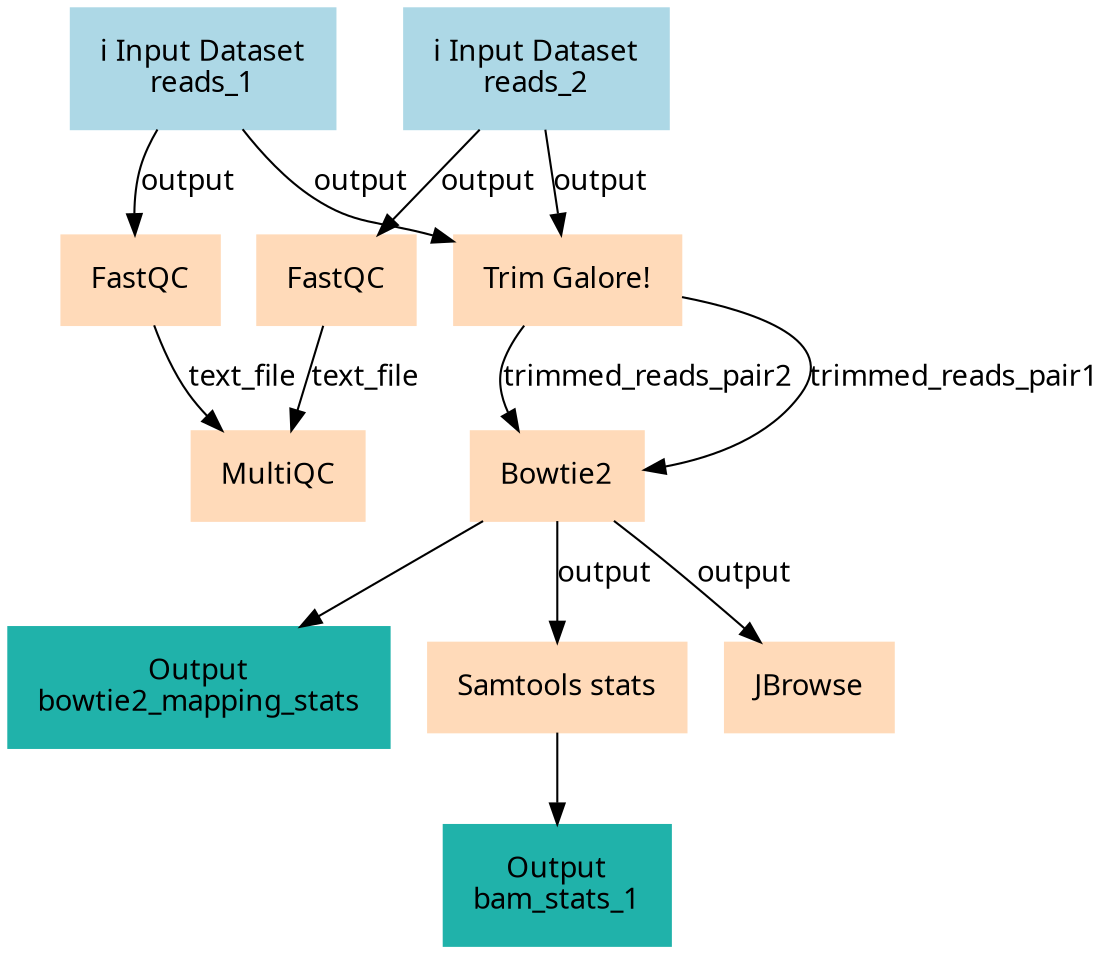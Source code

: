digraph main {
  node [fontname="Atkinson Hyperlegible", shape=box, color=white,style=filled,color=peachpuff,margin="0.2,0.2"];
  edge [fontname="Atkinson Hyperlegible"];
  0[color=lightblue,label="ℹ️ Input Dataset\nreads_1"]
  1[color=lightblue,label="ℹ️ Input Dataset\nreads_2"]
  2[label="FastQC"]
  0 -> 2 [label="output"]
  3[label="FastQC"]
  1 -> 3 [label="output"]
  4[label="Trim Galore!"]
  0 -> 4 [label="output"]
  1 -> 4 [label="output"]
  5[label="MultiQC"]
  3 -> 5 [label="text_file"]
  2 -> 5 [label="text_file"]
  6[label="Bowtie2"]
  4 -> 6 [label="trimmed_reads_pair1"]
  4 -> 6 [label="trimmed_reads_pair2"]
  kcb22563afece4b639d85ff5817edb5c3[color=lightseagreen,label="Output\nbowtie2_mapping_stats"]
  6 -> kcb22563afece4b639d85ff5817edb5c3
  7[label="Samtools stats"]
  6 -> 7 [label="output"]
  k490620d4f0834999bb3373a2a1f736b4[color=lightseagreen,label="Output\nbam_stats_1"]
  7 -> k490620d4f0834999bb3373a2a1f736b4
  8[label="JBrowse"]
  6 -> 8 [label="output"]
}